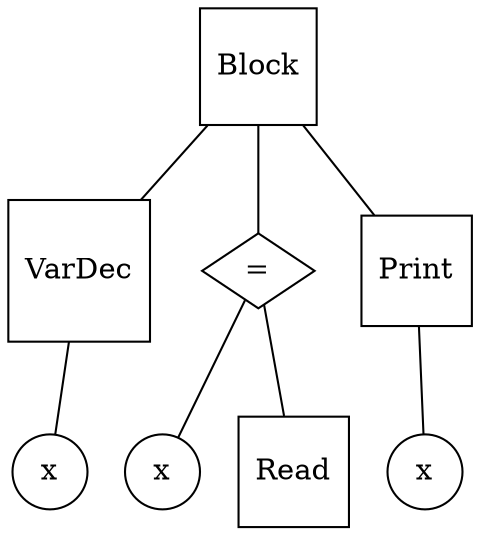 graph g {
n0 [label = "Block", shape="square"]
n1 [label = "VarDec", shape="square"]
n2 [label = "x", shape="circle"]
n3 [label = "x", shape="circle"]
n4 [label = "=", shape="diamond"]
n5 [label = "Read", shape="square"]
n6 [label = "Print", shape="square"]
n7 [label = "x", shape="circle"]

"n1" -- "n2"
"n0" -- "n1"
"n4" -- "n3"
"n4" -- "n5"
"n0" -- "n4"
"n6" -- "n7"
"n0" -- "n6"
}